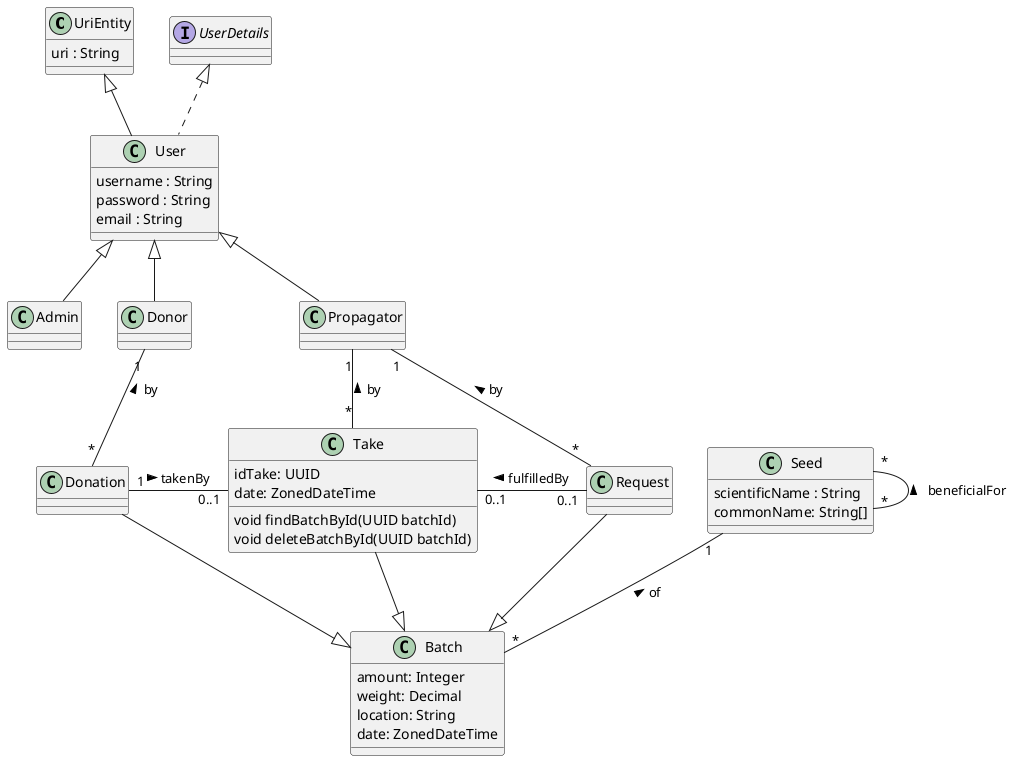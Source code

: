 @startuml

class UriEntity {
  uri : String
}
class User extends UriEntity implements UserDetails {
  username : String
  password : String
  email : String
}
class Admin extends User {
}
class Donor extends User {
}
class Propagator extends User {
}

Donor "1" -- "*" Donation : by <
Propagator "1" -- "*" Take : by <
Propagator "1" -- "*" Request : by <

class Seed {
  scientificName : String
  commonName: String[]
}
Seed "*" -- "*" Seed : beneficialFor <
Seed "1" -- "*" Batch : of <

class Batch {
  amount: Integer
  weight: Decimal
  location: String
  date: ZonedDateTime
}

class Take extends Batch {
    idTake: UUID
    date: ZonedDateTime

    void findBatchById(UUID batchId)
    void deleteBatchById(UUID batchId)
}
Donation --|> Batch
Request --|> Batch

Donation "1" --right-- "0..1" Take : takenBy >
Request "0..1" --left-- "0..1" Take : fulfilledBy >

@enduml